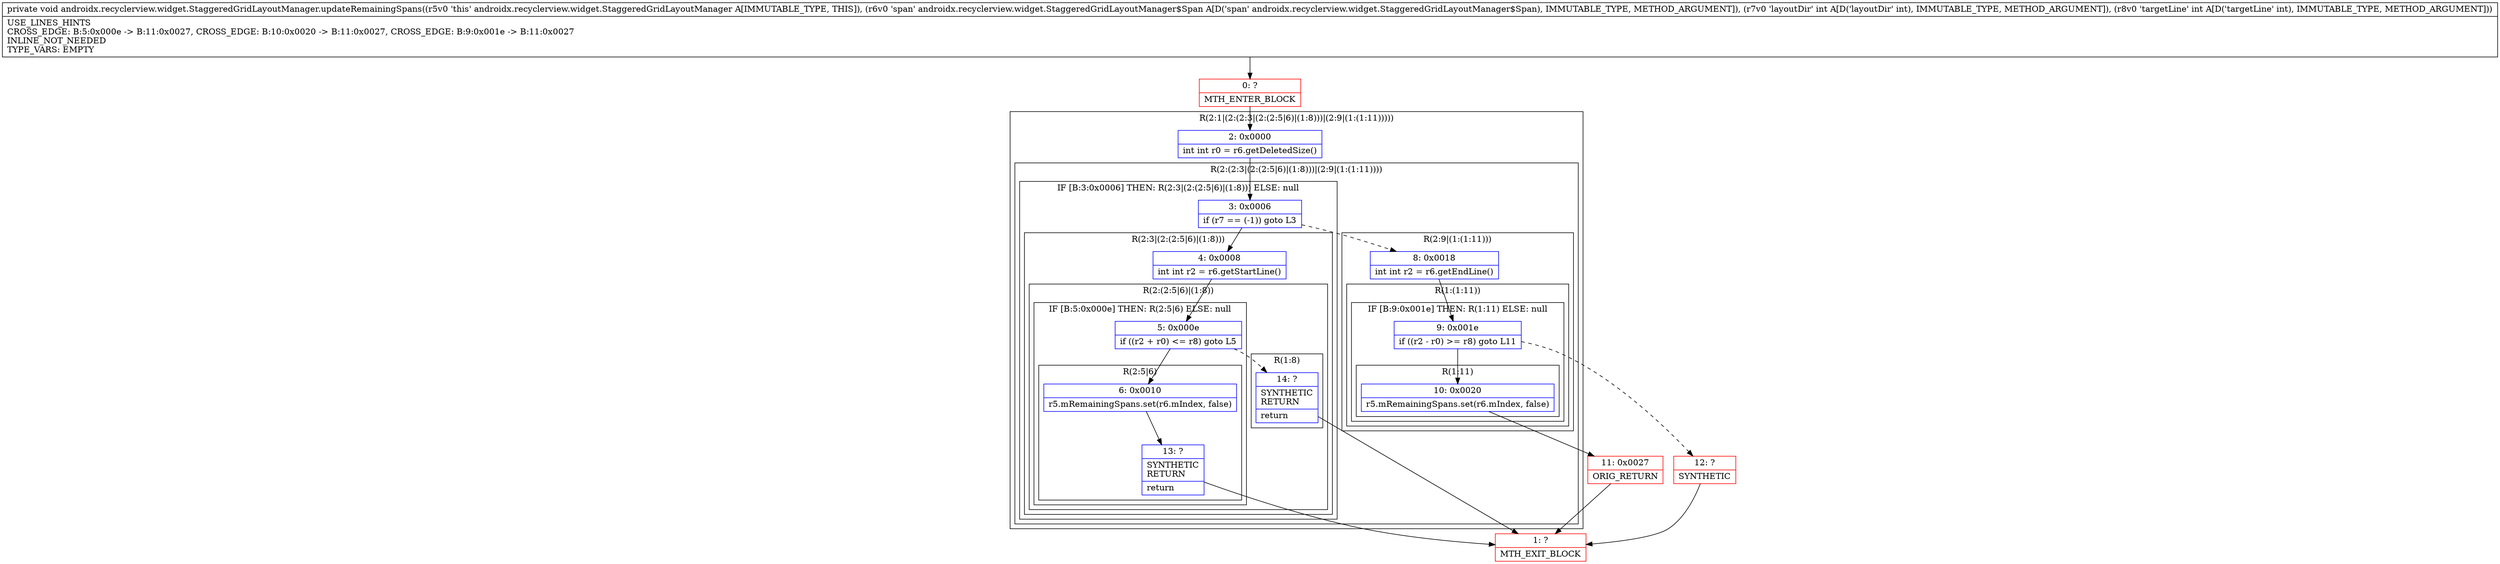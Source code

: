 digraph "CFG forandroidx.recyclerview.widget.StaggeredGridLayoutManager.updateRemainingSpans(Landroidx\/recyclerview\/widget\/StaggeredGridLayoutManager$Span;II)V" {
subgraph cluster_Region_1005073777 {
label = "R(2:1|(2:(2:3|(2:(2:5|6)|(1:8)))|(2:9|(1:(1:11)))))";
node [shape=record,color=blue];
Node_2 [shape=record,label="{2\:\ 0x0000|int int r0 = r6.getDeletedSize()\l}"];
subgraph cluster_Region_639240078 {
label = "R(2:(2:3|(2:(2:5|6)|(1:8)))|(2:9|(1:(1:11))))";
node [shape=record,color=blue];
subgraph cluster_IfRegion_635256568 {
label = "IF [B:3:0x0006] THEN: R(2:3|(2:(2:5|6)|(1:8))) ELSE: null";
node [shape=record,color=blue];
Node_3 [shape=record,label="{3\:\ 0x0006|if (r7 == (\-1)) goto L3\l}"];
subgraph cluster_Region_715087077 {
label = "R(2:3|(2:(2:5|6)|(1:8)))";
node [shape=record,color=blue];
Node_4 [shape=record,label="{4\:\ 0x0008|int int r2 = r6.getStartLine()\l}"];
subgraph cluster_Region_1993830802 {
label = "R(2:(2:5|6)|(1:8))";
node [shape=record,color=blue];
subgraph cluster_IfRegion_610335697 {
label = "IF [B:5:0x000e] THEN: R(2:5|6) ELSE: null";
node [shape=record,color=blue];
Node_5 [shape=record,label="{5\:\ 0x000e|if ((r2 + r0) \<= r8) goto L5\l}"];
subgraph cluster_Region_704421154 {
label = "R(2:5|6)";
node [shape=record,color=blue];
Node_6 [shape=record,label="{6\:\ 0x0010|r5.mRemainingSpans.set(r6.mIndex, false)\l}"];
Node_13 [shape=record,label="{13\:\ ?|SYNTHETIC\lRETURN\l|return\l}"];
}
}
subgraph cluster_Region_1596774884 {
label = "R(1:8)";
node [shape=record,color=blue];
Node_14 [shape=record,label="{14\:\ ?|SYNTHETIC\lRETURN\l|return\l}"];
}
}
}
}
subgraph cluster_Region_1344714797 {
label = "R(2:9|(1:(1:11)))";
node [shape=record,color=blue];
Node_8 [shape=record,label="{8\:\ 0x0018|int int r2 = r6.getEndLine()\l}"];
subgraph cluster_Region_323618311 {
label = "R(1:(1:11))";
node [shape=record,color=blue];
subgraph cluster_IfRegion_387759880 {
label = "IF [B:9:0x001e] THEN: R(1:11) ELSE: null";
node [shape=record,color=blue];
Node_9 [shape=record,label="{9\:\ 0x001e|if ((r2 \- r0) \>= r8) goto L11\l}"];
subgraph cluster_Region_1591524893 {
label = "R(1:11)";
node [shape=record,color=blue];
Node_10 [shape=record,label="{10\:\ 0x0020|r5.mRemainingSpans.set(r6.mIndex, false)\l}"];
}
}
}
}
}
}
Node_0 [shape=record,color=red,label="{0\:\ ?|MTH_ENTER_BLOCK\l}"];
Node_1 [shape=record,color=red,label="{1\:\ ?|MTH_EXIT_BLOCK\l}"];
Node_11 [shape=record,color=red,label="{11\:\ 0x0027|ORIG_RETURN\l}"];
Node_12 [shape=record,color=red,label="{12\:\ ?|SYNTHETIC\l}"];
MethodNode[shape=record,label="{private void androidx.recyclerview.widget.StaggeredGridLayoutManager.updateRemainingSpans((r5v0 'this' androidx.recyclerview.widget.StaggeredGridLayoutManager A[IMMUTABLE_TYPE, THIS]), (r6v0 'span' androidx.recyclerview.widget.StaggeredGridLayoutManager$Span A[D('span' androidx.recyclerview.widget.StaggeredGridLayoutManager$Span), IMMUTABLE_TYPE, METHOD_ARGUMENT]), (r7v0 'layoutDir' int A[D('layoutDir' int), IMMUTABLE_TYPE, METHOD_ARGUMENT]), (r8v0 'targetLine' int A[D('targetLine' int), IMMUTABLE_TYPE, METHOD_ARGUMENT]))  | USE_LINES_HINTS\lCROSS_EDGE: B:5:0x000e \-\> B:11:0x0027, CROSS_EDGE: B:10:0x0020 \-\> B:11:0x0027, CROSS_EDGE: B:9:0x001e \-\> B:11:0x0027\lINLINE_NOT_NEEDED\lTYPE_VARS: EMPTY\l}"];
MethodNode -> Node_0;Node_2 -> Node_3;
Node_3 -> Node_4;
Node_3 -> Node_8[style=dashed];
Node_4 -> Node_5;
Node_5 -> Node_6;
Node_5 -> Node_14[style=dashed];
Node_6 -> Node_13;
Node_13 -> Node_1;
Node_14 -> Node_1;
Node_8 -> Node_9;
Node_9 -> Node_10;
Node_9 -> Node_12[style=dashed];
Node_10 -> Node_11;
Node_0 -> Node_2;
Node_11 -> Node_1;
Node_12 -> Node_1;
}

